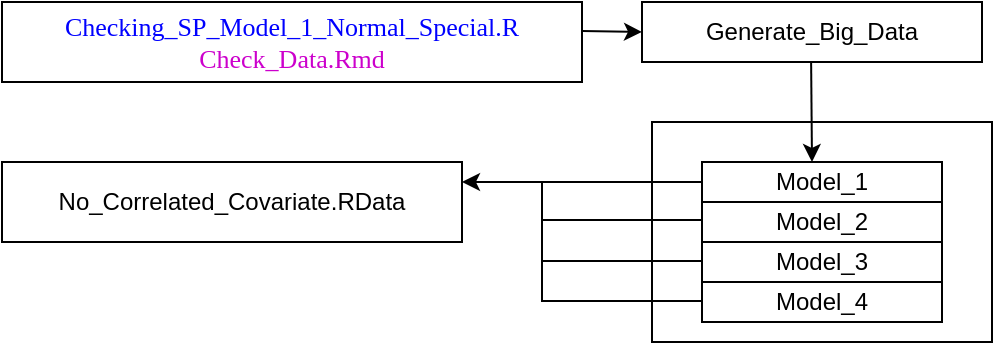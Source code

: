 <mxfile version="16.1.2" type="device"><diagram id="K0TTWNV6GmDdDqxvPRKL" name="Page-1"><mxGraphModel dx="1422" dy="694" grid="1" gridSize="10" guides="1" tooltips="1" connect="1" arrows="1" fold="1" page="1" pageScale="1" pageWidth="850" pageHeight="1400" math="0" shadow="0"><root><mxCell id="0"/><mxCell id="1" parent="0"/><mxCell id="Y1eEmwe5A8W9MucP_A89-1" value="Generate_Big_Data" style="rounded=0;whiteSpace=wrap;html=1;" parent="1" vertex="1"><mxGeometry x="330" y="50" width="170" height="30" as="geometry"/></mxCell><mxCell id="Y1eEmwe5A8W9MucP_A89-2" value="" style="rounded=0;whiteSpace=wrap;html=1;" parent="1" vertex="1"><mxGeometry x="335" y="110" width="170" height="110" as="geometry"/></mxCell><mxCell id="Y1eEmwe5A8W9MucP_A89-4" value="Model_1" style="rounded=0;whiteSpace=wrap;html=1;" parent="1" vertex="1"><mxGeometry x="360" y="130" width="120" height="20" as="geometry"/></mxCell><mxCell id="fX8UC9Y6-zPuihuaWVjo-6" value="" style="edgeStyle=orthogonalEdgeStyle;rounded=0;orthogonalLoop=1;jettySize=auto;html=1;fontFamily=Verdana;fontSize=13;fontColor=#CC00CC;" edge="1" parent="1" source="Y1eEmwe5A8W9MucP_A89-6" target="fX8UC9Y6-zPuihuaWVjo-5"><mxGeometry relative="1" as="geometry"/></mxCell><mxCell id="Y1eEmwe5A8W9MucP_A89-6" value="Model_2" style="rounded=0;whiteSpace=wrap;html=1;" parent="1" vertex="1"><mxGeometry x="360" y="150" width="120" height="20" as="geometry"/></mxCell><mxCell id="Y1eEmwe5A8W9MucP_A89-7" value="Model_3" style="rounded=0;whiteSpace=wrap;html=1;" parent="1" vertex="1"><mxGeometry x="360" y="170" width="120" height="20" as="geometry"/></mxCell><mxCell id="Y1eEmwe5A8W9MucP_A89-9" value="No_Correlated_Covariate.RData" style="rounded=0;whiteSpace=wrap;html=1;" parent="1" vertex="1"><mxGeometry x="10" y="130" width="230" height="40" as="geometry"/></mxCell><mxCell id="fX8UC9Y6-zPuihuaWVjo-1" value="Checking_SP_Model_1_Normal_Special.R&lt;br&gt;&lt;font color=&quot;#cc00cc&quot;&gt;Check_Data.Rmd&lt;/font&gt;" style="rounded=0;whiteSpace=wrap;html=1;fontFamily=Verdana;fontSize=13;fontColor=#0000FF;" vertex="1" parent="1"><mxGeometry x="10" y="50" width="290" height="40" as="geometry"/></mxCell><mxCell id="fX8UC9Y6-zPuihuaWVjo-4" value="" style="endArrow=classic;html=1;rounded=0;fontFamily=Verdana;fontSize=13;fontColor=#CC00CC;exitX=0.414;exitY=1;exitDx=0;exitDy=0;exitPerimeter=0;" edge="1" parent="1"><mxGeometry width="50" height="50" relative="1" as="geometry"><mxPoint x="300.0" y="64.5" as="sourcePoint"/><mxPoint x="330" y="65" as="targetPoint"/></mxGeometry></mxCell><mxCell id="fX8UC9Y6-zPuihuaWVjo-5" value="Model_4" style="rounded=0;whiteSpace=wrap;html=1;" vertex="1" parent="1"><mxGeometry x="360" y="190" width="120" height="20" as="geometry"/></mxCell><mxCell id="fX8UC9Y6-zPuihuaWVjo-7" value="" style="endArrow=classic;html=1;rounded=0;fontFamily=Verdana;fontSize=13;fontColor=#CC00CC;exitX=0.414;exitY=1;exitDx=0;exitDy=0;exitPerimeter=0;" edge="1" parent="1"><mxGeometry width="50" height="50" relative="1" as="geometry"><mxPoint x="414.56" y="80" as="sourcePoint"/><mxPoint x="415" y="130" as="targetPoint"/></mxGeometry></mxCell><mxCell id="fX8UC9Y6-zPuihuaWVjo-8" value="" style="endArrow=none;html=1;rounded=0;fontFamily=Verdana;fontSize=13;fontColor=#CC00CC;" edge="1" parent="1"><mxGeometry width="50" height="50" relative="1" as="geometry"><mxPoint x="280" y="159" as="sourcePoint"/><mxPoint x="360" y="159" as="targetPoint"/></mxGeometry></mxCell><mxCell id="fX8UC9Y6-zPuihuaWVjo-9" value="" style="endArrow=none;html=1;rounded=0;fontFamily=Verdana;fontSize=13;fontColor=#CC00CC;" edge="1" parent="1"><mxGeometry width="50" height="50" relative="1" as="geometry"><mxPoint x="280" y="179.5" as="sourcePoint"/><mxPoint x="360" y="179.5" as="targetPoint"/></mxGeometry></mxCell><mxCell id="fX8UC9Y6-zPuihuaWVjo-10" value="" style="endArrow=none;html=1;rounded=0;fontFamily=Verdana;fontSize=13;fontColor=#CC00CC;" edge="1" parent="1"><mxGeometry width="50" height="50" relative="1" as="geometry"><mxPoint x="280" y="199.5" as="sourcePoint"/><mxPoint x="360" y="199.5" as="targetPoint"/></mxGeometry></mxCell><mxCell id="fX8UC9Y6-zPuihuaWVjo-11" value="" style="endArrow=classic;html=1;rounded=0;fontFamily=Verdana;fontSize=13;fontColor=#CC00CC;exitX=0.147;exitY=0.273;exitDx=0;exitDy=0;exitPerimeter=0;" edge="1" parent="1" source="Y1eEmwe5A8W9MucP_A89-2"><mxGeometry width="50" height="50" relative="1" as="geometry"><mxPoint x="190" y="190" as="sourcePoint"/><mxPoint x="240" y="140" as="targetPoint"/></mxGeometry></mxCell><mxCell id="fX8UC9Y6-zPuihuaWVjo-12" value="" style="endArrow=none;html=1;rounded=0;fontFamily=Verdana;fontSize=13;fontColor=#CC00CC;" edge="1" parent="1"><mxGeometry width="50" height="50" relative="1" as="geometry"><mxPoint x="280" y="200" as="sourcePoint"/><mxPoint x="280" y="140" as="targetPoint"/></mxGeometry></mxCell></root></mxGraphModel></diagram></mxfile>